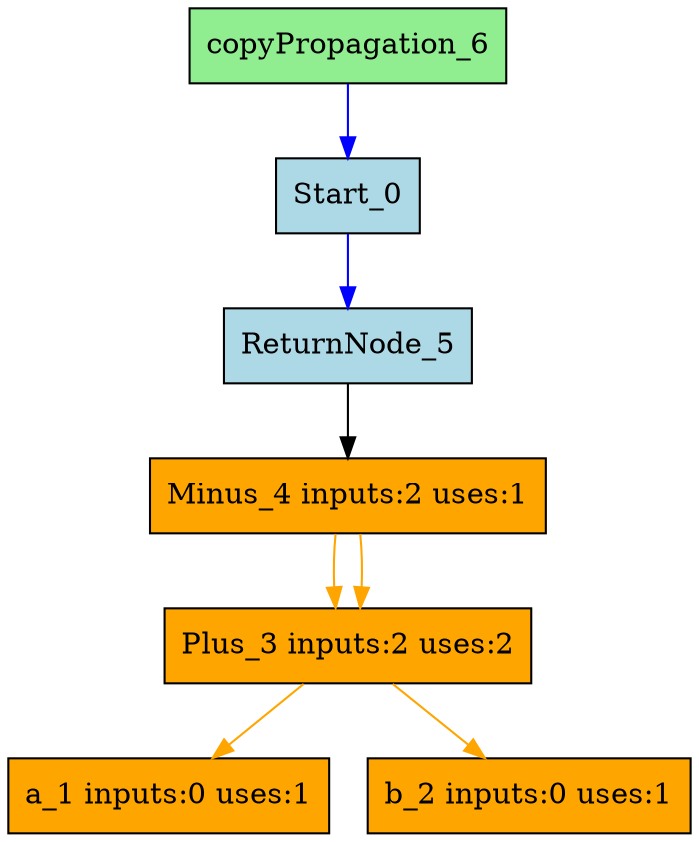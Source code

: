 digraph{
	node0 [ shape="box", style="filled", color="black", label="Start_0", fillcolor="lightblue"]
	node1 [ shape="box", style="filled", color="black", label="a_1 inputs:0 uses:1", fillcolor="orange"]
	node2 [ shape="box", style="filled", color="black", label="b_2 inputs:0 uses:1", fillcolor="orange"]
	node3 [ shape="box", style="filled", color="black", label="Plus_3 inputs:2 uses:2", fillcolor="orange"]
	node4 [ shape="box", style="filled", color="black", label="Minus_4 inputs:2 uses:1", fillcolor="orange"]
	node5 [ shape="box", style="filled", color="black", label="ReturnNode_5", fillcolor="lightblue"]
	node6 [ shape="box", style="filled", color="black", label="copyPropagation_6", fillcolor="lightgreen"]

	node0 -> node5 [color="blue"]
	node3 -> node1 [color="orange"]
	node3 -> node2 [color="orange"]
	node4 -> node3 [color="orange"]
	node4 -> node3 [color="orange"]
	node5 -> node4
	node6 -> node0 [color="blue"]
}
